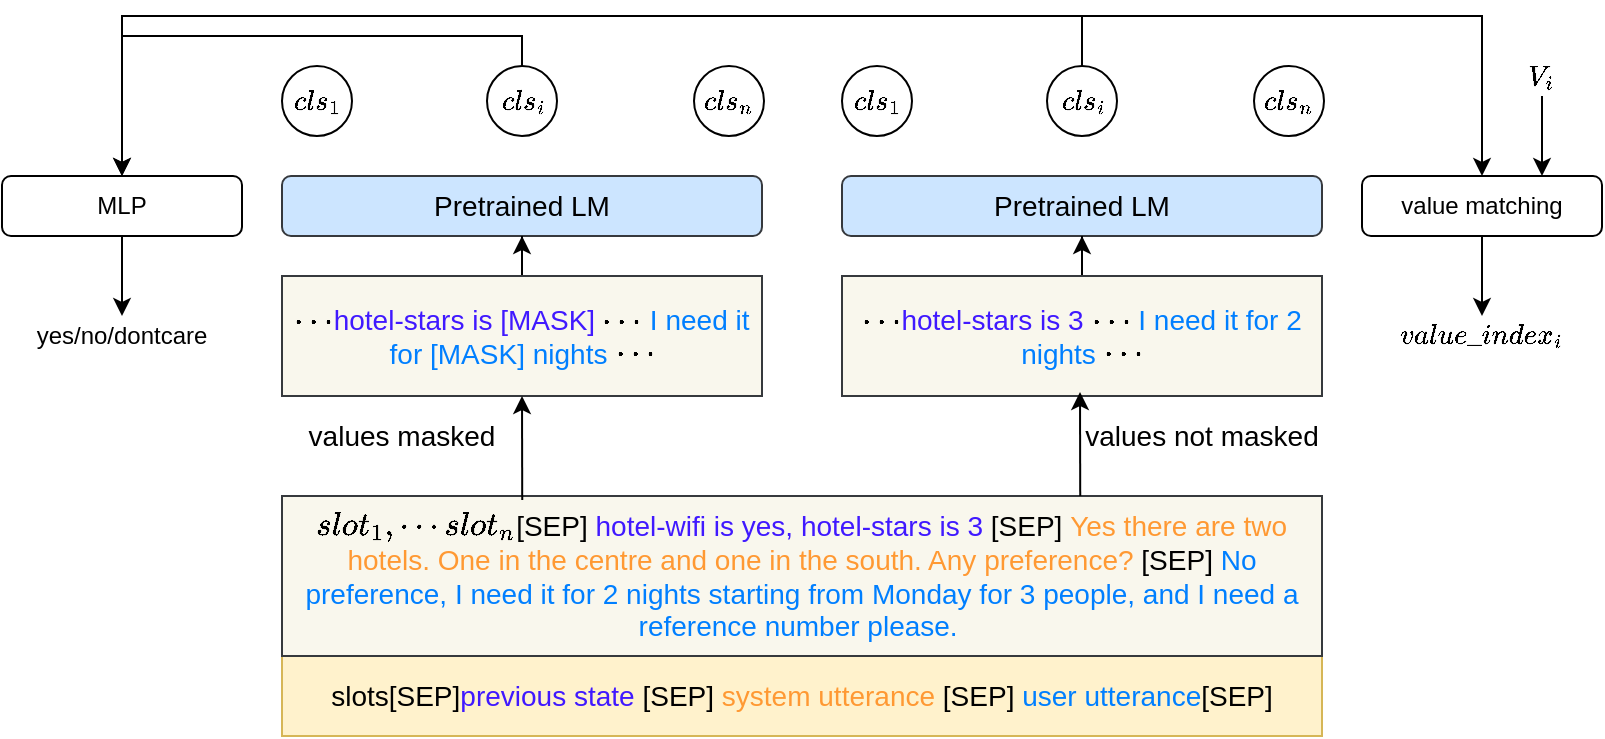 <mxfile version="14.5.1" type="github">
  <diagram id="YdVSdoXOdbM1lgiWzokO" name="Page-1">
    <mxGraphModel dx="1422" dy="774" grid="1" gridSize="10" guides="1" tooltips="1" connect="1" arrows="1" fold="1" page="1" pageScale="1" pageWidth="827" pageHeight="1169" math="1" shadow="0">
      <root>
        <mxCell id="0" />
        <mxCell id="1" parent="0" />
        <mxCell id="6HzFiomqqAH-x-JUUY66-1" value="Pretrained LM" style="rounded=1;whiteSpace=wrap;html=1;fontSize=14;fillColor=#cce5ff;strokeColor=#36393d;" parent="1" vertex="1">
          <mxGeometry x="160" y="270" width="240" height="30" as="geometry" />
        </mxCell>
        <mxCell id="6HzFiomqqAH-x-JUUY66-2" value="&lt;span style=&quot;font-size: 14px;&quot;&gt;Pretrained LM&lt;/span&gt;" style="rounded=1;whiteSpace=wrap;html=1;fontSize=14;fillColor=#cce5ff;strokeColor=#36393d;" parent="1" vertex="1">
          <mxGeometry x="440" y="270" width="240" height="30" as="geometry" />
        </mxCell>
        <mxCell id="6HzFiomqqAH-x-JUUY66-6" value="&lt;font style=&quot;font-size: 14px&quot;&gt;slots[SEP]&lt;/font&gt;&lt;font color=&quot;#4019ff&quot; style=&quot;font-size: 14px&quot;&gt;previous state&lt;/font&gt;&lt;font color=&quot;#67ab9f&quot; style=&quot;font-size: 14px&quot;&gt; &lt;/font&gt;[SEP] &lt;font color=&quot;#ff9933&quot; style=&quot;font-size: 14px&quot;&gt;system utterance&lt;/font&gt; [SEP] &lt;font color=&quot;#007fff&quot; style=&quot;font-size: 14px&quot;&gt;user utterance&lt;/font&gt;[SEP]" style="text;html=1;strokeColor=#d6b656;fillColor=#fff2cc;align=center;verticalAlign=middle;whiteSpace=wrap;rounded=0;fontSize=14;" parent="1" vertex="1">
          <mxGeometry x="160" y="510" width="520" height="40" as="geometry" />
        </mxCell>
        <mxCell id="6HzFiomqqAH-x-JUUY66-7" value="&lt;font style=&quot;font-size: 14px&quot;&gt;\(slot_1,\cdots slot_n\)[SEP]&lt;/font&gt;&lt;font color=&quot;#4019ff&quot; style=&quot;font-size: 14px&quot;&gt; hotel-wifi is yes, hotel-stars is 3&lt;/font&gt; [SEP]&amp;nbsp;&lt;font color=&quot;#ff9933&quot; style=&quot;font-size: 14px&quot;&gt;Yes there are two hotels. One in the centre and one in the south. Any preference?&lt;/font&gt;&amp;nbsp;[SEP]&amp;nbsp;&lt;font color=&quot;#007fff&quot; style=&quot;font-size: 14px&quot;&gt;No preference, I need it for&amp;nbsp;2&amp;nbsp;nights starting from&amp;nbsp;Monday&amp;nbsp;for&amp;nbsp;3&amp;nbsp;people, and I need a reference number please.&amp;nbsp;&lt;/font&gt;" style="text;align=center;verticalAlign=middle;whiteSpace=wrap;rounded=0;html=1;fontSize=14;fillColor=#f9f7ed;strokeColor=#36393d;" parent="1" vertex="1">
          <mxGeometry x="160" y="430" width="520" height="80" as="geometry" />
        </mxCell>
        <mxCell id="6HzFiomqqAH-x-JUUY66-10" value="values masked" style="text;html=1;strokeColor=none;fillColor=none;align=center;verticalAlign=middle;whiteSpace=wrap;rounded=0;fontSize=14;" parent="1" vertex="1">
          <mxGeometry x="160" y="390" width="120" height="20" as="geometry" />
        </mxCell>
        <mxCell id="6HzFiomqqAH-x-JUUY66-11" value="values not masked" style="text;html=1;strokeColor=none;fillColor=none;align=center;verticalAlign=middle;whiteSpace=wrap;rounded=0;fontSize=14;" parent="1" vertex="1">
          <mxGeometry x="560" y="390" width="120" height="20" as="geometry" />
        </mxCell>
        <mxCell id="MCk649YoaMmWCi5hOSg4-5" value="" style="edgeStyle=orthogonalEdgeStyle;rounded=0;orthogonalLoop=1;jettySize=auto;html=1;" edge="1" parent="1" source="MCk649YoaMmWCi5hOSg4-1" target="6HzFiomqqAH-x-JUUY66-1">
          <mxGeometry relative="1" as="geometry" />
        </mxCell>
        <mxCell id="MCk649YoaMmWCi5hOSg4-1" value="&lt;font style=&quot;font-size: 14px&quot;&gt;\(\cdots\)&lt;/font&gt;&lt;font color=&quot;#4019ff&quot; style=&quot;font-size: 14px&quot;&gt;hotel-stars is [MASK]&lt;/font&gt;&amp;nbsp;\(\cdots\)&lt;font color=&quot;#007fff&quot; style=&quot;font-size: 14px&quot;&gt;&amp;nbsp;I need it for [MASK] nights&amp;nbsp;&lt;/font&gt;\(\cdots\)" style="text;align=center;verticalAlign=middle;whiteSpace=wrap;rounded=0;html=1;fontSize=14;fillColor=#f9f7ed;strokeColor=#36393d;" vertex="1" parent="1">
          <mxGeometry x="160" y="320" width="240" height="60" as="geometry" />
        </mxCell>
        <mxCell id="MCk649YoaMmWCi5hOSg4-6" value="" style="edgeStyle=orthogonalEdgeStyle;rounded=0;orthogonalLoop=1;jettySize=auto;html=1;" edge="1" parent="1" source="MCk649YoaMmWCi5hOSg4-2" target="6HzFiomqqAH-x-JUUY66-2">
          <mxGeometry relative="1" as="geometry" />
        </mxCell>
        <mxCell id="MCk649YoaMmWCi5hOSg4-2" value="&lt;font style=&quot;font-size: 14px&quot;&gt;\(\cdots\)&lt;/font&gt;&lt;font color=&quot;#4019ff&quot; style=&quot;font-size: 14px&quot;&gt;hotel-stars is 3&lt;/font&gt;&amp;nbsp;\(\cdots\)&lt;font color=&quot;#007fff&quot; style=&quot;font-size: 14px&quot;&gt;&amp;nbsp;I need it for 2 nights&amp;nbsp;&lt;/font&gt;\(\cdots\)" style="text;align=center;verticalAlign=middle;whiteSpace=wrap;rounded=0;html=1;fontSize=14;fillColor=#f9f7ed;strokeColor=#36393d;" vertex="1" parent="1">
          <mxGeometry x="440" y="320" width="240" height="60" as="geometry" />
        </mxCell>
        <mxCell id="MCk649YoaMmWCi5hOSg4-3" value="" style="endArrow=classic;html=1;entryX=0.5;entryY=1;entryDx=0;entryDy=0;exitX=0.231;exitY=0.025;exitDx=0;exitDy=0;exitPerimeter=0;" edge="1" parent="1" source="6HzFiomqqAH-x-JUUY66-7" target="MCk649YoaMmWCi5hOSg4-1">
          <mxGeometry width="50" height="50" relative="1" as="geometry">
            <mxPoint x="390" y="460" as="sourcePoint" />
            <mxPoint x="440" y="410" as="targetPoint" />
          </mxGeometry>
        </mxCell>
        <mxCell id="MCk649YoaMmWCi5hOSg4-4" value="" style="endArrow=classic;html=1;entryX=0.5;entryY=1;entryDx=0;entryDy=0;exitX=0.231;exitY=0.025;exitDx=0;exitDy=0;exitPerimeter=0;" edge="1" parent="1">
          <mxGeometry width="50" height="50" relative="1" as="geometry">
            <mxPoint x="559.12" y="430" as="sourcePoint" />
            <mxPoint x="559" y="378" as="targetPoint" />
          </mxGeometry>
        </mxCell>
        <mxCell id="MCk649YoaMmWCi5hOSg4-7" value="\(cls_{1}\)" style="ellipse;whiteSpace=wrap;html=1;aspect=fixed;" vertex="1" parent="1">
          <mxGeometry x="160" y="215" width="35" height="35" as="geometry" />
        </mxCell>
        <mxCell id="MCk649YoaMmWCi5hOSg4-45" value="" style="edgeStyle=orthogonalEdgeStyle;rounded=0;orthogonalLoop=1;jettySize=auto;html=1;" edge="1" parent="1" source="MCk649YoaMmWCi5hOSg4-24" target="MCk649YoaMmWCi5hOSg4-29">
          <mxGeometry relative="1" as="geometry" />
        </mxCell>
        <mxCell id="MCk649YoaMmWCi5hOSg4-24" value="MLP" style="rounded=1;whiteSpace=wrap;html=1;" vertex="1" parent="1">
          <mxGeometry x="20" y="270" width="120" height="30" as="geometry" />
        </mxCell>
        <mxCell id="MCk649YoaMmWCi5hOSg4-29" value="yes/no/dontcare" style="text;html=1;strokeColor=none;fillColor=none;align=center;verticalAlign=middle;whiteSpace=wrap;rounded=0;" vertex="1" parent="1">
          <mxGeometry x="60" y="340" width="40" height="20" as="geometry" />
        </mxCell>
        <mxCell id="MCk649YoaMmWCi5hOSg4-54" value="" style="edgeStyle=orthogonalEdgeStyle;rounded=0;orthogonalLoop=1;jettySize=auto;html=1;" edge="1" parent="1" source="MCk649YoaMmWCi5hOSg4-30" target="MCk649YoaMmWCi5hOSg4-53">
          <mxGeometry relative="1" as="geometry" />
        </mxCell>
        <mxCell id="MCk649YoaMmWCi5hOSg4-30" value="value matching" style="rounded=1;whiteSpace=wrap;html=1;" vertex="1" parent="1">
          <mxGeometry x="700" y="270" width="120" height="30" as="geometry" />
        </mxCell>
        <mxCell id="MCk649YoaMmWCi5hOSg4-46" style="edgeStyle=orthogonalEdgeStyle;rounded=0;orthogonalLoop=1;jettySize=auto;html=1;entryX=0.5;entryY=0;entryDx=0;entryDy=0;" edge="1" parent="1" source="MCk649YoaMmWCi5hOSg4-36" target="MCk649YoaMmWCi5hOSg4-24">
          <mxGeometry relative="1" as="geometry">
            <Array as="points">
              <mxPoint x="280" y="200" />
              <mxPoint x="80" y="200" />
            </Array>
          </mxGeometry>
        </mxCell>
        <mxCell id="MCk649YoaMmWCi5hOSg4-36" value="\(cls_{i}\)" style="ellipse;whiteSpace=wrap;html=1;aspect=fixed;" vertex="1" parent="1">
          <mxGeometry x="262.5" y="215" width="35" height="35" as="geometry" />
        </mxCell>
        <mxCell id="MCk649YoaMmWCi5hOSg4-39" value="\(cls_{n}\)" style="ellipse;whiteSpace=wrap;html=1;aspect=fixed;" vertex="1" parent="1">
          <mxGeometry x="366" y="215" width="35" height="35" as="geometry" />
        </mxCell>
        <mxCell id="MCk649YoaMmWCi5hOSg4-42" value="\(cls_{1}\)" style="ellipse;whiteSpace=wrap;html=1;aspect=fixed;" vertex="1" parent="1">
          <mxGeometry x="440" y="215" width="35" height="35" as="geometry" />
        </mxCell>
        <mxCell id="MCk649YoaMmWCi5hOSg4-47" style="edgeStyle=orthogonalEdgeStyle;rounded=0;orthogonalLoop=1;jettySize=auto;html=1;" edge="1" parent="1" source="MCk649YoaMmWCi5hOSg4-43">
          <mxGeometry relative="1" as="geometry">
            <mxPoint x="80" y="270" as="targetPoint" />
            <Array as="points">
              <mxPoint x="560" y="190" />
              <mxPoint x="80" y="190" />
            </Array>
          </mxGeometry>
        </mxCell>
        <mxCell id="MCk649YoaMmWCi5hOSg4-48" style="edgeStyle=orthogonalEdgeStyle;rounded=0;orthogonalLoop=1;jettySize=auto;html=1;entryX=0.5;entryY=0;entryDx=0;entryDy=0;" edge="1" parent="1" source="MCk649YoaMmWCi5hOSg4-43" target="MCk649YoaMmWCi5hOSg4-30">
          <mxGeometry relative="1" as="geometry">
            <Array as="points">
              <mxPoint x="560" y="190" />
              <mxPoint x="760" y="190" />
            </Array>
          </mxGeometry>
        </mxCell>
        <mxCell id="MCk649YoaMmWCi5hOSg4-43" value="\(cls_{i}\)" style="ellipse;whiteSpace=wrap;html=1;aspect=fixed;" vertex="1" parent="1">
          <mxGeometry x="542.5" y="215" width="35" height="35" as="geometry" />
        </mxCell>
        <mxCell id="MCk649YoaMmWCi5hOSg4-44" value="\(cls_{n}\)" style="ellipse;whiteSpace=wrap;html=1;aspect=fixed;" vertex="1" parent="1">
          <mxGeometry x="646" y="215" width="35" height="35" as="geometry" />
        </mxCell>
        <mxCell id="MCk649YoaMmWCi5hOSg4-50" value="" style="edgeStyle=orthogonalEdgeStyle;rounded=0;orthogonalLoop=1;jettySize=auto;html=1;" edge="1" parent="1" source="MCk649YoaMmWCi5hOSg4-49" target="MCk649YoaMmWCi5hOSg4-30">
          <mxGeometry relative="1" as="geometry">
            <Array as="points">
              <mxPoint x="790" y="270" />
              <mxPoint x="790" y="270" />
            </Array>
          </mxGeometry>
        </mxCell>
        <mxCell id="MCk649YoaMmWCi5hOSg4-49" value="\(V_{i}\)" style="text;html=1;strokeColor=none;fillColor=none;align=center;verticalAlign=middle;whiteSpace=wrap;rounded=0;" vertex="1" parent="1">
          <mxGeometry x="770" y="210" width="40" height="20" as="geometry" />
        </mxCell>
        <mxCell id="MCk649YoaMmWCi5hOSg4-53" value="\(value\_index_{i}\)" style="text;html=1;strokeColor=none;fillColor=none;align=center;verticalAlign=middle;whiteSpace=wrap;rounded=0;" vertex="1" parent="1">
          <mxGeometry x="740" y="340" width="40" height="20" as="geometry" />
        </mxCell>
      </root>
    </mxGraphModel>
  </diagram>
</mxfile>
